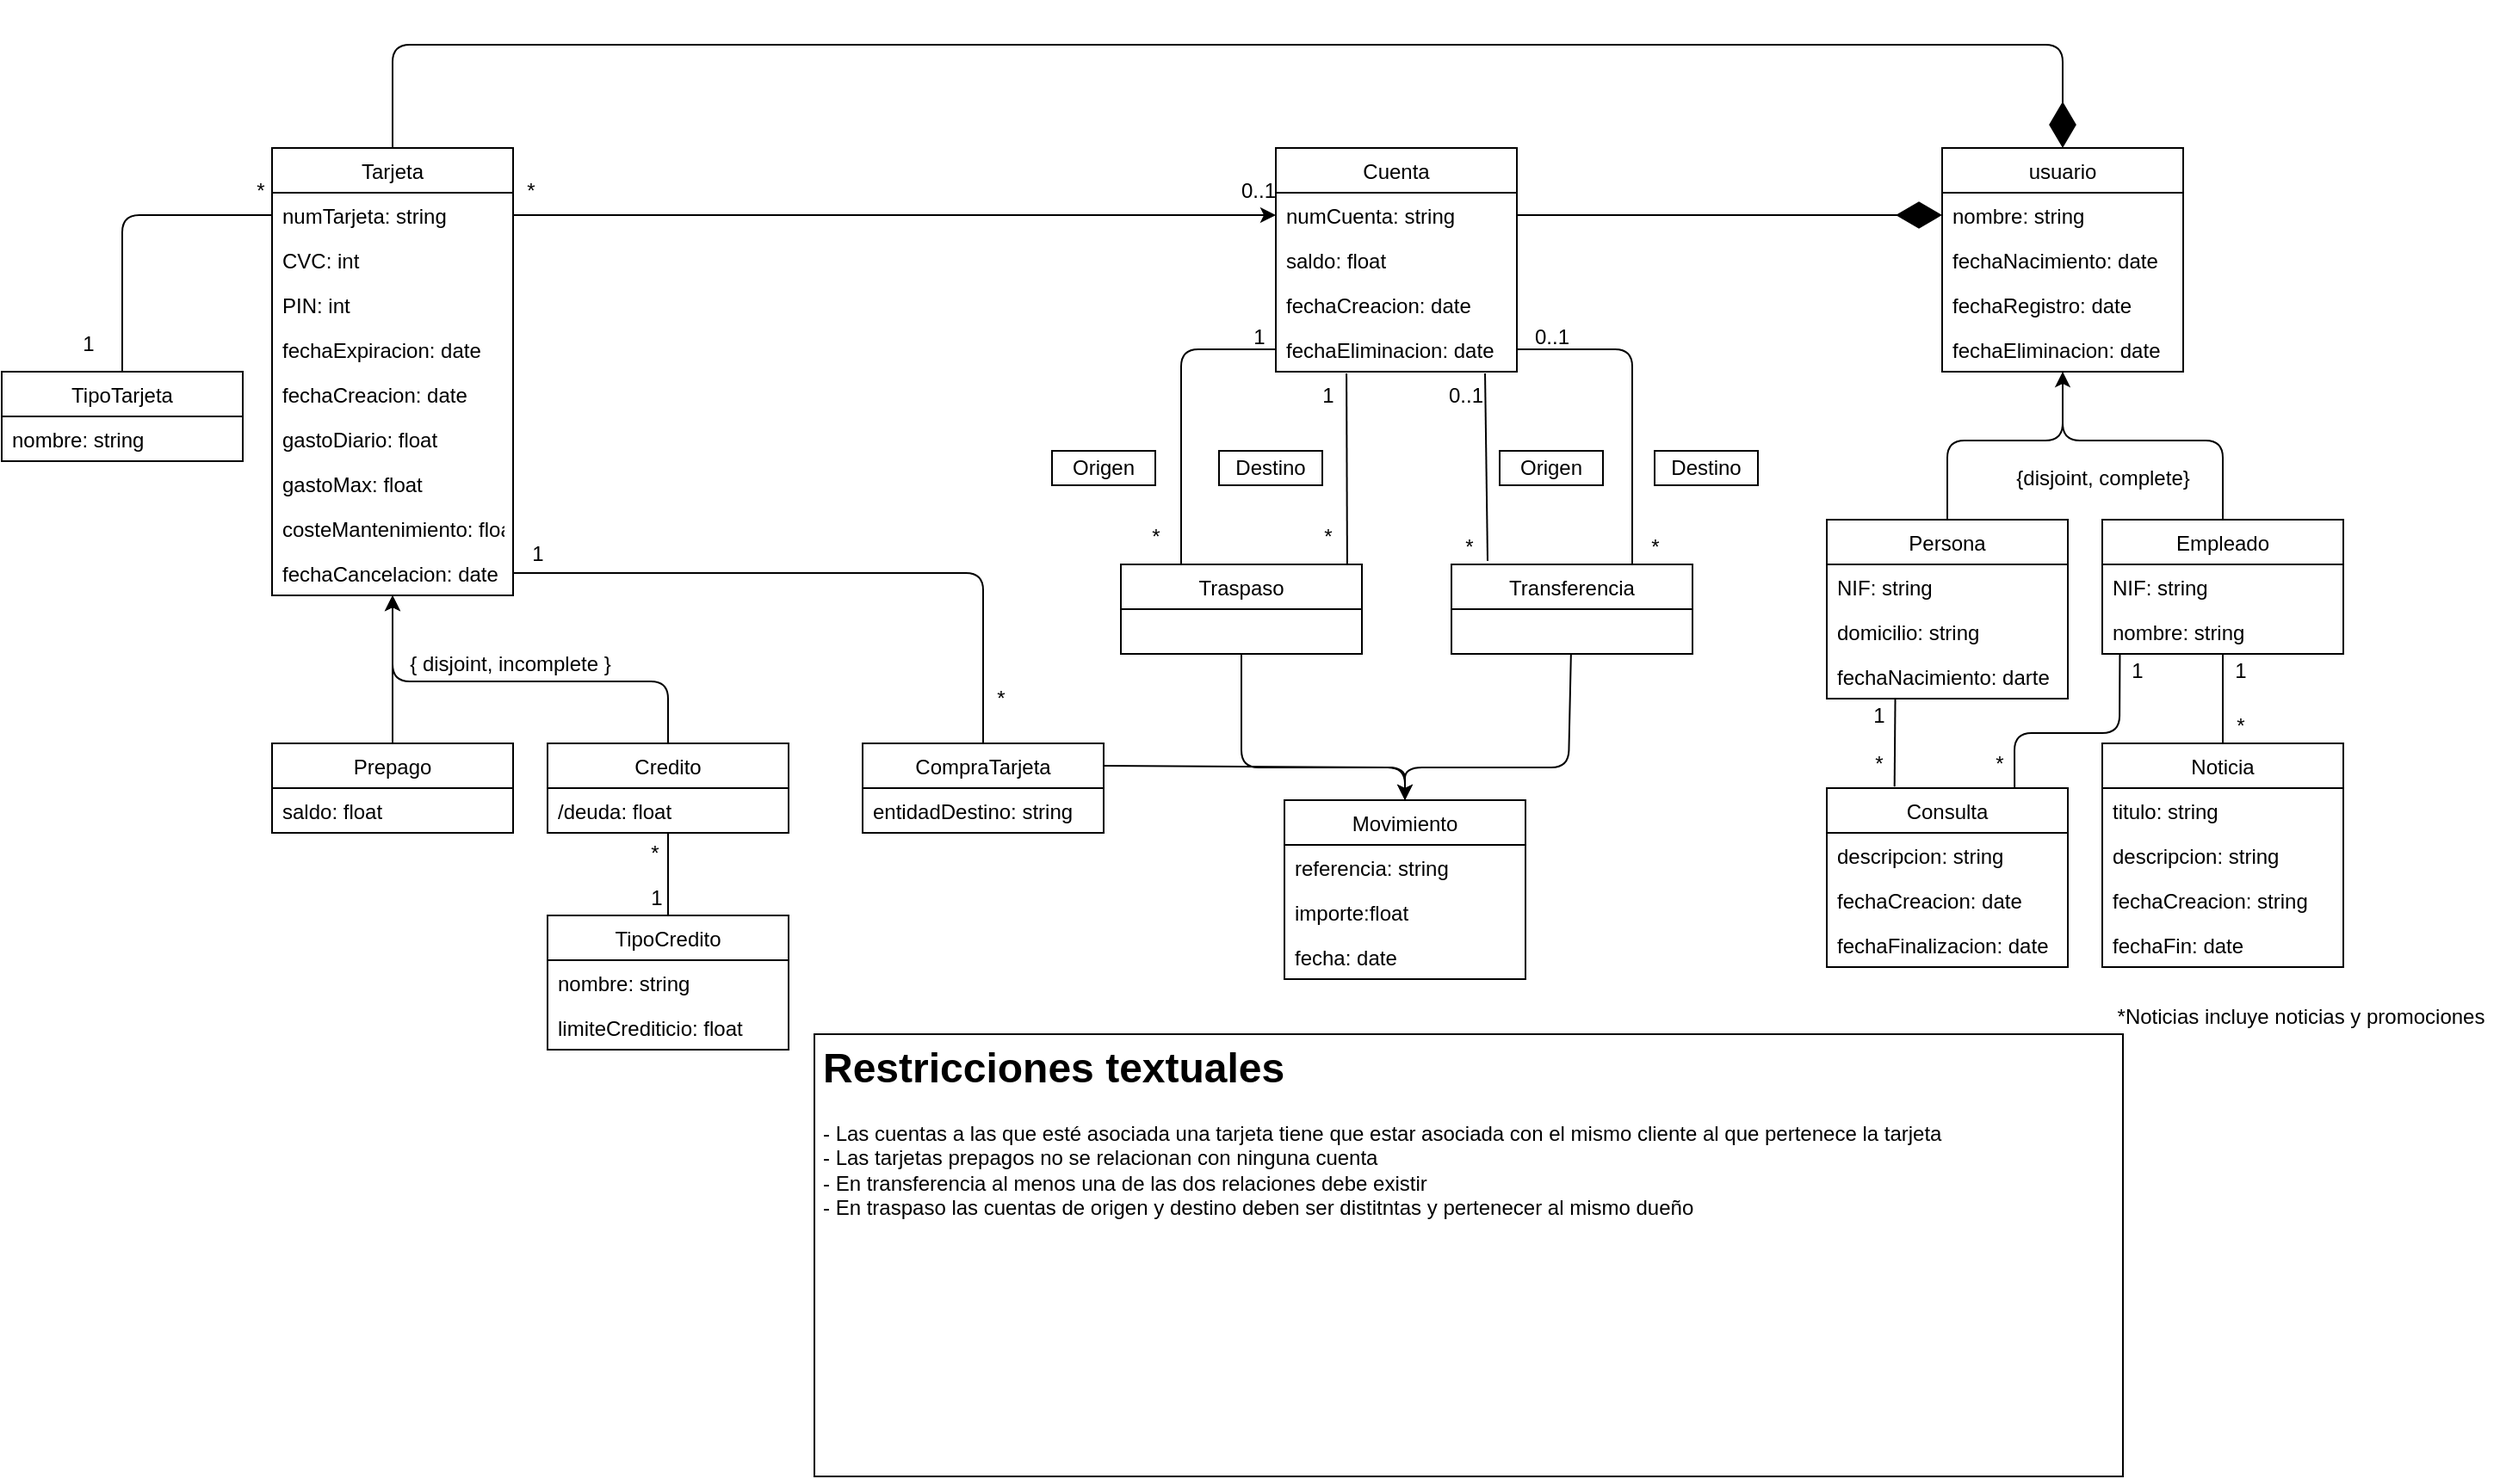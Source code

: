 <mxfile version="13.9.9" type="device"><diagram id="qYgvnWkwApFZpxArT-k2" name="Página-1"><mxGraphModel dx="1810" dy="2529" grid="1" gridSize="10" guides="1" tooltips="1" connect="1" arrows="1" fold="1" page="1" pageScale="1" pageWidth="827" pageHeight="1169" math="0" shadow="0"><root><mxCell id="0"/><mxCell id="1" parent="0"/><mxCell id="2" value="Cuenta" style="swimlane;fontStyle=0;childLayout=stackLayout;horizontal=1;startSize=26;fillColor=none;horizontalStack=0;resizeParent=1;resizeParentMax=0;resizeLast=0;collapsible=1;marginBottom=0;" parent="1" vertex="1"><mxGeometry x="750" y="80" width="140" height="130" as="geometry"/></mxCell><mxCell id="3" value="numCuenta: string" style="text;strokeColor=none;fillColor=none;align=left;verticalAlign=top;spacingLeft=4;spacingRight=4;overflow=hidden;rotatable=0;points=[[0,0.5],[1,0.5]];portConstraint=eastwest;" parent="2" vertex="1"><mxGeometry y="26" width="140" height="26" as="geometry"/></mxCell><mxCell id="4" value="saldo: float" style="text;strokeColor=none;fillColor=none;align=left;verticalAlign=top;spacingLeft=4;spacingRight=4;overflow=hidden;rotatable=0;points=[[0,0.5],[1,0.5]];portConstraint=eastwest;" parent="2" vertex="1"><mxGeometry y="52" width="140" height="26" as="geometry"/></mxCell><mxCell id="5" value="fechaCreacion: date" style="text;strokeColor=none;fillColor=none;align=left;verticalAlign=top;spacingLeft=4;spacingRight=4;overflow=hidden;rotatable=0;points=[[0,0.5],[1,0.5]];portConstraint=eastwest;" parent="2" vertex="1"><mxGeometry y="78" width="140" height="26" as="geometry"/></mxCell><mxCell id="6" value="fechaEliminacion: date" style="text;strokeColor=none;fillColor=none;align=left;verticalAlign=top;spacingLeft=4;spacingRight=4;overflow=hidden;rotatable=0;points=[[0,0.5],[1,0.5]];portConstraint=eastwest;" parent="2" vertex="1"><mxGeometry y="104" width="140" height="26" as="geometry"/></mxCell><mxCell id="7" value="usuario" style="swimlane;fontStyle=0;childLayout=stackLayout;horizontal=1;startSize=26;fillColor=none;horizontalStack=0;resizeParent=1;resizeParentMax=0;resizeLast=0;collapsible=1;marginBottom=0;" parent="1" vertex="1"><mxGeometry x="1137" y="80" width="140" height="130" as="geometry"/></mxCell><mxCell id="9" value="nombre: string" style="text;strokeColor=none;fillColor=none;align=left;verticalAlign=top;spacingLeft=4;spacingRight=4;overflow=hidden;rotatable=0;points=[[0,0.5],[1,0.5]];portConstraint=eastwest;" parent="7" vertex="1"><mxGeometry y="26" width="140" height="26" as="geometry"/></mxCell><mxCell id="64" value="fechaNacimiento: date" style="text;strokeColor=none;fillColor=none;align=left;verticalAlign=top;spacingLeft=4;spacingRight=4;overflow=hidden;rotatable=0;points=[[0,0.5],[1,0.5]];portConstraint=eastwest;" parent="7" vertex="1"><mxGeometry y="52" width="140" height="26" as="geometry"/></mxCell><mxCell id="61" value="fechaRegistro: date" style="text;strokeColor=none;fillColor=none;align=left;verticalAlign=top;spacingLeft=4;spacingRight=4;overflow=hidden;rotatable=0;points=[[0,0.5],[1,0.5]];portConstraint=eastwest;" parent="7" vertex="1"><mxGeometry y="78" width="140" height="26" as="geometry"/></mxCell><mxCell id="63" value="fechaEliminacion: date" style="text;strokeColor=none;fillColor=none;align=left;verticalAlign=top;spacingLeft=4;spacingRight=4;overflow=hidden;rotatable=0;points=[[0,0.5],[1,0.5]];portConstraint=eastwest;" parent="7" vertex="1"><mxGeometry y="104" width="140" height="26" as="geometry"/></mxCell><mxCell id="11" value="Tarjeta" style="swimlane;fontStyle=0;childLayout=stackLayout;horizontal=1;startSize=26;fillColor=none;horizontalStack=0;resizeParent=1;resizeParentMax=0;resizeLast=0;collapsible=1;marginBottom=0;" parent="1" vertex="1"><mxGeometry x="167" y="80" width="140" height="260" as="geometry"/></mxCell><mxCell id="12" value="numTarjeta: string" style="text;strokeColor=none;fillColor=none;align=left;verticalAlign=top;spacingLeft=4;spacingRight=4;overflow=hidden;rotatable=0;points=[[0,0.5],[1,0.5]];portConstraint=eastwest;" parent="11" vertex="1"><mxGeometry y="26" width="140" height="26" as="geometry"/></mxCell><mxCell id="14" value="CVC: int" style="text;strokeColor=none;fillColor=none;align=left;verticalAlign=top;spacingLeft=4;spacingRight=4;overflow=hidden;rotatable=0;points=[[0,0.5],[1,0.5]];portConstraint=eastwest;" parent="11" vertex="1"><mxGeometry y="52" width="140" height="26" as="geometry"/></mxCell><mxCell id="84" value="PIN: int" style="text;strokeColor=none;fillColor=none;align=left;verticalAlign=top;spacingLeft=4;spacingRight=4;overflow=hidden;rotatable=0;points=[[0,0.5],[1,0.5]];portConstraint=eastwest;" parent="11" vertex="1"><mxGeometry y="78" width="140" height="26" as="geometry"/></mxCell><mxCell id="28" value="fechaExpiracion: date" style="text;strokeColor=none;fillColor=none;align=left;verticalAlign=top;spacingLeft=4;spacingRight=4;overflow=hidden;rotatable=0;points=[[0,0.5],[1,0.5]];portConstraint=eastwest;" parent="11" vertex="1"><mxGeometry y="104" width="140" height="26" as="geometry"/></mxCell><mxCell id="29" value="fechaCreacion: date" style="text;strokeColor=none;fillColor=none;align=left;verticalAlign=top;spacingLeft=4;spacingRight=4;overflow=hidden;rotatable=0;points=[[0,0.5],[1,0.5]];portConstraint=eastwest;" parent="11" vertex="1"><mxGeometry y="130" width="140" height="26" as="geometry"/></mxCell><mxCell id="85" value="gastoDiario: float" style="text;strokeColor=none;fillColor=none;align=left;verticalAlign=top;spacingLeft=4;spacingRight=4;overflow=hidden;rotatable=0;points=[[0,0.5],[1,0.5]];portConstraint=eastwest;" parent="11" vertex="1"><mxGeometry y="156" width="140" height="26" as="geometry"/></mxCell><mxCell id="36" value="gastoMax: float" style="text;strokeColor=none;fillColor=none;align=left;verticalAlign=top;spacingLeft=4;spacingRight=4;overflow=hidden;rotatable=0;points=[[0,0.5],[1,0.5]];portConstraint=eastwest;" parent="11" vertex="1"><mxGeometry y="182" width="140" height="26" as="geometry"/></mxCell><mxCell id="37" value="costeMantenimiento: float" style="text;strokeColor=none;fillColor=none;align=left;verticalAlign=top;spacingLeft=4;spacingRight=4;overflow=hidden;rotatable=0;points=[[0,0.5],[1,0.5]];portConstraint=eastwest;" parent="11" vertex="1"><mxGeometry y="208" width="140" height="26" as="geometry"/></mxCell><mxCell id="65" value="fechaCancelacion: date" style="text;strokeColor=none;fillColor=none;align=left;verticalAlign=top;spacingLeft=4;spacingRight=4;overflow=hidden;rotatable=0;points=[[0,0.5],[1,0.5]];portConstraint=eastwest;" parent="11" vertex="1"><mxGeometry y="234" width="140" height="26" as="geometry"/></mxCell><mxCell id="16" style="edgeStyle=none;html=1;exitX=1;exitY=0.5;exitDx=0;exitDy=0;" parent="1" source="12" target="3" edge="1"><mxGeometry relative="1" as="geometry"/></mxCell><mxCell id="20" value="0..1" style="text;html=1;strokeColor=none;fillColor=none;align=center;verticalAlign=middle;whiteSpace=wrap;rounded=0;" parent="1" vertex="1"><mxGeometry x="710" y="90" width="60" height="30" as="geometry"/></mxCell><mxCell id="21" value="*" style="text;html=1;align=center;verticalAlign=middle;resizable=0;points=[];autosize=1;strokeColor=none;fillColor=none;" parent="1" vertex="1"><mxGeometry x="307" y="95" width="20" height="20" as="geometry"/></mxCell><mxCell id="22" value="" style="endArrow=diamondThin;endFill=1;endSize=24;html=1;exitX=0.5;exitY=0;exitDx=0;exitDy=0;entryX=0.5;entryY=0;entryDx=0;entryDy=0;" parent="1" source="11" target="7" edge="1"><mxGeometry width="160" relative="1" as="geometry"><mxPoint x="377" y="30" as="sourcePoint"/><mxPoint x="697" y="80" as="targetPoint"/><Array as="points"><mxPoint x="237" y="20"/><mxPoint x="467" y="20"/><mxPoint x="907" y="20"/><mxPoint x="1207" y="20"/></Array></mxGeometry></mxCell><mxCell id="33" style="edgeStyle=none;html=1;exitX=0.5;exitY=0;exitDx=0;exitDy=0;endArrow=classic;endFill=1;" parent="1" source="23" target="11" edge="1"><mxGeometry relative="1" as="geometry"><mxPoint x="237" y="290" as="targetPoint"/></mxGeometry></mxCell><mxCell id="23" value="Prepago" style="swimlane;fontStyle=0;childLayout=stackLayout;horizontal=1;startSize=26;fillColor=none;horizontalStack=0;resizeParent=1;resizeParentMax=0;resizeLast=0;collapsible=1;marginBottom=0;" parent="1" vertex="1"><mxGeometry x="167" y="426" width="140" height="52" as="geometry"/></mxCell><mxCell id="24" value="saldo: float" style="text;strokeColor=none;fillColor=none;align=left;verticalAlign=top;spacingLeft=4;spacingRight=4;overflow=hidden;rotatable=0;points=[[0,0.5],[1,0.5]];portConstraint=eastwest;" parent="23" vertex="1"><mxGeometry y="26" width="140" height="26" as="geometry"/></mxCell><mxCell id="27" value="&lt;h1&gt;Restricciones textuales&lt;/h1&gt;&lt;div&gt;- Las cuentas a las que esté asociada una tarjeta tiene que estar asociada con el mismo cliente al que pertenece la tarjeta&lt;/div&gt;&lt;div&gt;- Las tarjetas prepagos no se relacionan con ninguna cuenta&lt;/div&gt;&lt;div&gt;- En transferencia al menos una de las dos relaciones debe existir&lt;/div&gt;&lt;div&gt;- En traspaso las cuentas de origen y destino deben ser distitntas y pertenecer al mismo dueño&lt;/div&gt;" style="text;html=1;strokeColor=default;fillColor=none;spacing=5;spacingTop=-20;whiteSpace=wrap;overflow=hidden;rounded=0;" parent="1" vertex="1"><mxGeometry x="482" y="595" width="760" height="257" as="geometry"/></mxCell><mxCell id="30" value="" style="endArrow=diamondThin;endFill=1;endSize=24;html=1;exitX=1;exitY=0.5;exitDx=0;exitDy=0;entryX=0;entryY=0.5;entryDx=0;entryDy=0;" parent="1" source="3" target="9" edge="1"><mxGeometry width="160" relative="1" as="geometry"><mxPoint x="517" y="330" as="sourcePoint"/><mxPoint x="627" y="119" as="targetPoint"/></mxGeometry></mxCell><mxCell id="34" value="{ disjoint, incomplete }" style="text;html=1;align=center;verticalAlign=middle;resizable=0;points=[];autosize=1;strokeColor=none;fillColor=none;" parent="1" vertex="1"><mxGeometry x="240" y="370" width="130" height="20" as="geometry"/></mxCell><mxCell id="42" style="edgeStyle=none;html=1;exitX=0.5;exitY=0;exitDx=0;exitDy=0;endArrow=classic;endFill=1;" parent="1" source="39" target="11" edge="1"><mxGeometry relative="1" as="geometry"><mxPoint x="237" y="290" as="targetPoint"/><Array as="points"><mxPoint x="397" y="390"/><mxPoint x="237" y="390"/></Array></mxGeometry></mxCell><mxCell id="39" value="Credito" style="swimlane;fontStyle=0;childLayout=stackLayout;horizontal=1;startSize=26;fillColor=none;horizontalStack=0;resizeParent=1;resizeParentMax=0;resizeLast=0;collapsible=1;marginBottom=0;" parent="1" vertex="1"><mxGeometry x="327" y="426" width="140" height="52" as="geometry"/></mxCell><mxCell id="44" value="/deuda: float" style="text;strokeColor=none;fillColor=none;align=left;verticalAlign=top;spacingLeft=4;spacingRight=4;overflow=hidden;rotatable=0;points=[[0,0.5],[1,0.5]];portConstraint=eastwest;" parent="39" vertex="1"><mxGeometry y="26" width="140" height="26" as="geometry"/></mxCell><mxCell id="49" style="edgeStyle=none;html=1;exitX=0.5;exitY=0;exitDx=0;exitDy=0;endArrow=none;endFill=0;" parent="1" source="45" target="39" edge="1"><mxGeometry relative="1" as="geometry"/></mxCell><mxCell id="45" value="TipoCredito" style="swimlane;fontStyle=0;childLayout=stackLayout;horizontal=1;startSize=26;fillColor=none;horizontalStack=0;resizeParent=1;resizeParentMax=0;resizeLast=0;collapsible=1;marginBottom=0;" parent="1" vertex="1"><mxGeometry x="327" y="526" width="140" height="78" as="geometry"/></mxCell><mxCell id="46" value="nombre: string" style="text;strokeColor=none;fillColor=none;align=left;verticalAlign=top;spacingLeft=4;spacingRight=4;overflow=hidden;rotatable=0;points=[[0,0.5],[1,0.5]];portConstraint=eastwest;" parent="45" vertex="1"><mxGeometry y="26" width="140" height="26" as="geometry"/></mxCell><mxCell id="47" value="limiteCrediticio: float" style="text;strokeColor=none;fillColor=none;align=left;verticalAlign=top;spacingLeft=4;spacingRight=4;overflow=hidden;rotatable=0;points=[[0,0.5],[1,0.5]];portConstraint=eastwest;" parent="45" vertex="1"><mxGeometry y="52" width="140" height="26" as="geometry"/></mxCell><mxCell id="56" style="edgeStyle=none;html=1;exitX=0.5;exitY=0;exitDx=0;exitDy=0;entryX=0;entryY=0.5;entryDx=0;entryDy=0;endArrow=none;endFill=0;" parent="1" source="51" target="12" edge="1"><mxGeometry relative="1" as="geometry"><Array as="points"><mxPoint x="80" y="119"/></Array></mxGeometry></mxCell><mxCell id="51" value="TipoTarjeta" style="swimlane;fontStyle=0;childLayout=stackLayout;horizontal=1;startSize=26;fillColor=none;horizontalStack=0;resizeParent=1;resizeParentMax=0;resizeLast=0;collapsible=1;marginBottom=0;" parent="1" vertex="1"><mxGeometry x="10" y="210" width="140" height="52" as="geometry"/></mxCell><mxCell id="52" value="nombre: string" style="text;strokeColor=none;fillColor=none;align=left;verticalAlign=top;spacingLeft=4;spacingRight=4;overflow=hidden;rotatable=0;points=[[0,0.5],[1,0.5]];portConstraint=eastwest;" parent="51" vertex="1"><mxGeometry y="26" width="140" height="26" as="geometry"/></mxCell><mxCell id="57" value="*" style="text;html=1;align=center;verticalAlign=middle;resizable=0;points=[];autosize=1;strokeColor=none;fillColor=none;" parent="1" vertex="1"><mxGeometry x="150" y="95" width="20" height="20" as="geometry"/></mxCell><mxCell id="58" value="1" style="text;html=1;align=center;verticalAlign=middle;resizable=0;points=[];autosize=1;strokeColor=none;fillColor=none;" parent="1" vertex="1"><mxGeometry x="50" y="184" width="20" height="20" as="geometry"/></mxCell><mxCell id="59" value="1" style="text;html=1;align=center;verticalAlign=middle;resizable=0;points=[];autosize=1;strokeColor=none;fillColor=none;" parent="1" vertex="1"><mxGeometry x="380" y="506" width="20" height="20" as="geometry"/></mxCell><mxCell id="60" value="*" style="text;html=1;align=center;verticalAlign=middle;resizable=0;points=[];autosize=1;strokeColor=none;fillColor=none;" parent="1" vertex="1"><mxGeometry x="379" y="480" width="20" height="20" as="geometry"/></mxCell><mxCell id="74" style="edgeStyle=none;html=1;exitX=0.5;exitY=0;exitDx=0;exitDy=0;endArrow=classic;endFill=1;" parent="1" source="66" target="7" edge="1"><mxGeometry relative="1" as="geometry"><Array as="points"><mxPoint x="1140" y="250"/><mxPoint x="1207" y="250"/></Array></mxGeometry></mxCell><mxCell id="66" value="Persona" style="swimlane;fontStyle=0;childLayout=stackLayout;horizontal=1;startSize=26;fillColor=none;horizontalStack=0;resizeParent=1;resizeParentMax=0;resizeLast=0;collapsible=1;marginBottom=0;" parent="1" vertex="1"><mxGeometry x="1070" y="296" width="140" height="104" as="geometry"/></mxCell><mxCell id="67" value="NIF: string" style="text;strokeColor=none;fillColor=none;align=left;verticalAlign=top;spacingLeft=4;spacingRight=4;overflow=hidden;rotatable=0;points=[[0,0.5],[1,0.5]];portConstraint=eastwest;" parent="66" vertex="1"><mxGeometry y="26" width="140" height="26" as="geometry"/></mxCell><mxCell id="68" value="domicilio: string" style="text;strokeColor=none;fillColor=none;align=left;verticalAlign=top;spacingLeft=4;spacingRight=4;overflow=hidden;rotatable=0;points=[[0,0.5],[1,0.5]];portConstraint=eastwest;" parent="66" vertex="1"><mxGeometry y="52" width="140" height="26" as="geometry"/></mxCell><mxCell id="69" value="fechaNacimiento: darte" style="text;strokeColor=none;fillColor=none;align=left;verticalAlign=top;spacingLeft=4;spacingRight=4;overflow=hidden;rotatable=0;points=[[0,0.5],[1,0.5]];portConstraint=eastwest;" parent="66" vertex="1"><mxGeometry y="78" width="140" height="26" as="geometry"/></mxCell><mxCell id="76" value="{disjoint, complete}" style="text;html=1;align=center;verticalAlign=middle;resizable=0;points=[];autosize=1;strokeColor=none;fillColor=none;" parent="1" vertex="1"><mxGeometry x="1170" y="262" width="120" height="20" as="geometry"/></mxCell><mxCell id="77" value="Movimiento" style="swimlane;fontStyle=0;childLayout=stackLayout;horizontal=1;startSize=26;fillColor=none;horizontalStack=0;resizeParent=1;resizeParentMax=0;resizeLast=0;collapsible=1;marginBottom=0;" parent="1" vertex="1"><mxGeometry x="755" y="459" width="140" height="104" as="geometry"/></mxCell><mxCell id="80" value="referencia: string" style="text;strokeColor=none;fillColor=none;align=left;verticalAlign=top;spacingLeft=4;spacingRight=4;overflow=hidden;rotatable=0;points=[[0,0.5],[1,0.5]];portConstraint=eastwest;" parent="77" vertex="1"><mxGeometry y="26" width="140" height="26" as="geometry"/></mxCell><mxCell id="78" value="importe:float" style="text;strokeColor=none;fillColor=none;align=left;verticalAlign=top;spacingLeft=4;spacingRight=4;overflow=hidden;rotatable=0;points=[[0,0.5],[1,0.5]];portConstraint=eastwest;" parent="77" vertex="1"><mxGeometry y="52" width="140" height="26" as="geometry"/></mxCell><mxCell id="79" value="fecha: date" style="text;strokeColor=none;fillColor=none;align=left;verticalAlign=top;spacingLeft=4;spacingRight=4;overflow=hidden;rotatable=0;points=[[0,0.5],[1,0.5]];portConstraint=eastwest;" parent="77" vertex="1"><mxGeometry y="78" width="140" height="26" as="geometry"/></mxCell><mxCell id="111" style="edgeStyle=none;html=1;endArrow=none;endFill=0;entryX=0.868;entryY=1.039;entryDx=0;entryDy=0;entryPerimeter=0;" parent="1" target="6" edge="1"><mxGeometry relative="1" as="geometry"><mxPoint x="873" y="320" as="sourcePoint"/><mxPoint x="870" y="250" as="targetPoint"/></mxGeometry></mxCell><mxCell id="86" value="Transferencia" style="swimlane;fontStyle=0;childLayout=stackLayout;horizontal=1;startSize=26;fillColor=none;horizontalStack=0;resizeParent=1;resizeParentMax=0;resizeLast=0;collapsible=1;marginBottom=0;" parent="1" vertex="1"><mxGeometry x="852" y="322" width="140" height="52" as="geometry"/></mxCell><mxCell id="102" style="edgeStyle=none;html=1;endArrow=none;endFill=0;entryX=0.286;entryY=1;entryDx=0;entryDy=0;entryPerimeter=0;exitX=0.939;exitY=0;exitDx=0;exitDy=0;exitPerimeter=0;" parent="1" source="90" edge="1"><mxGeometry relative="1" as="geometry"><mxPoint x="791" y="294" as="sourcePoint"/><mxPoint x="791.04" y="211" as="targetPoint"/></mxGeometry></mxCell><mxCell id="90" value="Traspaso" style="swimlane;fontStyle=0;childLayout=stackLayout;horizontal=1;startSize=26;fillColor=none;horizontalStack=0;resizeParent=1;resizeParentMax=0;resizeLast=0;collapsible=1;marginBottom=0;" parent="1" vertex="1"><mxGeometry x="660" y="322" width="140" height="52" as="geometry"/></mxCell><mxCell id="99" style="edgeStyle=none;html=1;exitX=0.25;exitY=0;exitDx=0;exitDy=0;entryX=0;entryY=0.5;entryDx=0;entryDy=0;endArrow=none;endFill=0;" parent="1" source="90" target="6" edge="1"><mxGeometry relative="1" as="geometry"><Array as="points"><mxPoint x="695" y="197"/></Array></mxGeometry></mxCell><mxCell id="103" style="edgeStyle=none;html=1;exitX=0.75;exitY=0;exitDx=0;exitDy=0;entryX=1;entryY=0.5;entryDx=0;entryDy=0;endArrow=none;endFill=0;" parent="1" source="86" target="6" edge="1"><mxGeometry relative="1" as="geometry"><Array as="points"><mxPoint x="957" y="197"/></Array></mxGeometry></mxCell><mxCell id="104" value="*" style="text;html=1;align=center;verticalAlign=middle;resizable=0;points=[];autosize=1;strokeColor=none;fillColor=none;" parent="1" vertex="1"><mxGeometry x="670" y="296" width="20" height="20" as="geometry"/></mxCell><mxCell id="106" value="1" style="text;html=1;align=center;verticalAlign=middle;resizable=0;points=[];autosize=1;strokeColor=none;fillColor=none;" parent="1" vertex="1"><mxGeometry x="730" y="180" width="20" height="20" as="geometry"/></mxCell><mxCell id="107" value="*" style="text;html=1;align=center;verticalAlign=middle;resizable=0;points=[];autosize=1;strokeColor=none;fillColor=none;" parent="1" vertex="1"><mxGeometry x="770" y="296" width="20" height="20" as="geometry"/></mxCell><mxCell id="108" value="1" style="text;html=1;align=center;verticalAlign=middle;resizable=0;points=[];autosize=1;strokeColor=none;fillColor=none;" parent="1" vertex="1"><mxGeometry x="770" y="214" width="20" height="20" as="geometry"/></mxCell><mxCell id="109" value="Origen" style="whiteSpace=wrap;html=1;" parent="1" vertex="1"><mxGeometry x="620" y="256" width="60" height="20" as="geometry"/></mxCell><mxCell id="110" value="Destino" style="whiteSpace=wrap;html=1;" parent="1" vertex="1"><mxGeometry x="717" y="256" width="60" height="20" as="geometry"/></mxCell><mxCell id="112" value="0..1" style="text;html=1;align=center;verticalAlign=middle;resizable=0;points=[];autosize=1;strokeColor=none;fillColor=none;" parent="1" vertex="1"><mxGeometry x="840" y="214" width="40" height="20" as="geometry"/></mxCell><mxCell id="113" value="*" style="text;html=1;align=center;verticalAlign=middle;resizable=0;points=[];autosize=1;strokeColor=none;fillColor=none;" parent="1" vertex="1"><mxGeometry x="852" y="302" width="20" height="20" as="geometry"/></mxCell><mxCell id="114" value="0..1" style="text;html=1;align=center;verticalAlign=middle;resizable=0;points=[];autosize=1;strokeColor=none;fillColor=none;" parent="1" vertex="1"><mxGeometry x="890" y="180" width="40" height="20" as="geometry"/></mxCell><mxCell id="115" value="*" style="text;html=1;align=center;verticalAlign=middle;resizable=0;points=[];autosize=1;strokeColor=none;fillColor=none;" parent="1" vertex="1"><mxGeometry x="960" y="302" width="20" height="20" as="geometry"/></mxCell><mxCell id="116" value="Origen" style="whiteSpace=wrap;html=1;" parent="1" vertex="1"><mxGeometry x="880" y="256" width="60" height="20" as="geometry"/></mxCell><mxCell id="117" value="Destino" style="whiteSpace=wrap;html=1;" parent="1" vertex="1"><mxGeometry x="970" y="256" width="60" height="20" as="geometry"/></mxCell><mxCell id="118" style="edgeStyle=none;html=1;entryX=0.5;entryY=0;entryDx=0;entryDy=0;endArrow=classic;endFill=1;" parent="1" source="90" target="77" edge="1"><mxGeometry relative="1" as="geometry"><Array as="points"><mxPoint x="730" y="440"/><mxPoint x="825" y="440"/></Array></mxGeometry></mxCell><mxCell id="119" style="edgeStyle=none;html=1;entryX=0.5;entryY=0;entryDx=0;entryDy=0;endArrow=classic;endFill=1;" parent="1" source="86" target="77" edge="1"><mxGeometry relative="1" as="geometry"><Array as="points"><mxPoint x="920" y="440"/><mxPoint x="825" y="440"/></Array></mxGeometry></mxCell><mxCell id="125" style="edgeStyle=none;html=1;exitX=0.5;exitY=0;exitDx=0;exitDy=0;entryX=1;entryY=0.5;entryDx=0;entryDy=0;endArrow=none;endFill=0;" parent="1" source="120" target="65" edge="1"><mxGeometry relative="1" as="geometry"><Array as="points"><mxPoint x="580" y="327"/></Array></mxGeometry></mxCell><mxCell id="129" style="edgeStyle=none;html=1;exitX=1;exitY=0.25;exitDx=0;exitDy=0;entryX=0.5;entryY=0;entryDx=0;entryDy=0;endArrow=none;endFill=0;" parent="1" source="120" target="77" edge="1"><mxGeometry relative="1" as="geometry"><Array as="points"><mxPoint x="825" y="440"/></Array></mxGeometry></mxCell><mxCell id="120" value="CompraTarjeta" style="swimlane;fontStyle=0;childLayout=stackLayout;horizontal=1;startSize=26;fillColor=none;horizontalStack=0;resizeParent=1;resizeParentMax=0;resizeLast=0;collapsible=1;marginBottom=0;" parent="1" vertex="1"><mxGeometry x="510" y="426" width="140" height="52" as="geometry"/></mxCell><mxCell id="121" value="entidadDestino: string" style="text;strokeColor=none;fillColor=none;align=left;verticalAlign=top;spacingLeft=4;spacingRight=4;overflow=hidden;rotatable=0;points=[[0,0.5],[1,0.5]];portConstraint=eastwest;" parent="120" vertex="1"><mxGeometry y="26" width="140" height="26" as="geometry"/></mxCell><mxCell id="126" value="*" style="text;html=1;align=center;verticalAlign=middle;resizable=0;points=[];autosize=1;strokeColor=none;fillColor=none;" parent="1" vertex="1"><mxGeometry x="580" y="390" width="20" height="20" as="geometry"/></mxCell><mxCell id="127" value="1" style="text;html=1;align=center;verticalAlign=middle;resizable=0;points=[];autosize=1;strokeColor=none;fillColor=none;" parent="1" vertex="1"><mxGeometry x="311" y="306" width="20" height="20" as="geometry"/></mxCell><mxCell id="174" value="*Noticias incluye noticias y promociones" style="text;html=1;align=center;verticalAlign=middle;resizable=0;points=[];autosize=1;strokeColor=none;fillColor=none;" parent="1" vertex="1"><mxGeometry x="1230" y="575" width="230" height="20" as="geometry"/></mxCell><mxCell id="6KSl01orRaoWmva5WsrT-185" style="rounded=1;orthogonalLoop=1;jettySize=auto;html=1;exitX=0.5;exitY=0;exitDx=0;exitDy=0;endArrow=none;endFill=0;endSize=24;strokeWidth=1;entryX=0.5;entryY=1;entryDx=0;entryDy=0;" edge="1" parent="1" source="6KSl01orRaoWmva5WsrT-182" target="7"><mxGeometry relative="1" as="geometry"><mxPoint x="1205" y="211" as="targetPoint"/><Array as="points"><mxPoint x="1300" y="250"/><mxPoint x="1207" y="250"/></Array></mxGeometry></mxCell><mxCell id="6KSl01orRaoWmva5WsrT-182" value="Empleado" style="swimlane;fontStyle=0;childLayout=stackLayout;horizontal=1;startSize=26;fillColor=none;horizontalStack=0;resizeParent=1;resizeParentMax=0;resizeLast=0;collapsible=1;marginBottom=0;" vertex="1" parent="1"><mxGeometry x="1230" y="296" width="140" height="78" as="geometry"/></mxCell><mxCell id="6KSl01orRaoWmva5WsrT-183" value="NIF: string" style="text;strokeColor=none;fillColor=none;align=left;verticalAlign=top;spacingLeft=4;spacingRight=4;overflow=hidden;rotatable=0;points=[[0,0.5],[1,0.5]];portConstraint=eastwest;" vertex="1" parent="6KSl01orRaoWmva5WsrT-182"><mxGeometry y="26" width="140" height="26" as="geometry"/></mxCell><mxCell id="6KSl01orRaoWmva5WsrT-184" value="nombre: string" style="text;strokeColor=none;fillColor=none;align=left;verticalAlign=top;spacingLeft=4;spacingRight=4;overflow=hidden;rotatable=0;points=[[0,0.5],[1,0.5]];portConstraint=eastwest;" vertex="1" parent="6KSl01orRaoWmva5WsrT-182"><mxGeometry y="52" width="140" height="26" as="geometry"/></mxCell><mxCell id="6KSl01orRaoWmva5WsrT-191" style="edgeStyle=orthogonalEdgeStyle;rounded=0;orthogonalLoop=1;jettySize=auto;html=1;exitX=0.5;exitY=0;exitDx=0;exitDy=0;endArrow=none;endFill=0;endSize=24;strokeWidth=1;" edge="1" parent="1" source="6KSl01orRaoWmva5WsrT-186" target="6KSl01orRaoWmva5WsrT-182"><mxGeometry relative="1" as="geometry"/></mxCell><mxCell id="6KSl01orRaoWmva5WsrT-186" value="Noticia" style="swimlane;fontStyle=0;childLayout=stackLayout;horizontal=1;startSize=26;fillColor=none;horizontalStack=0;resizeParent=1;resizeParentMax=0;resizeLast=0;collapsible=1;marginBottom=0;" vertex="1" parent="1"><mxGeometry x="1230" y="426" width="140" height="130" as="geometry"/></mxCell><mxCell id="6KSl01orRaoWmva5WsrT-187" value="titulo: string" style="text;strokeColor=none;fillColor=none;align=left;verticalAlign=top;spacingLeft=4;spacingRight=4;overflow=hidden;rotatable=0;points=[[0,0.5],[1,0.5]];portConstraint=eastwest;" vertex="1" parent="6KSl01orRaoWmva5WsrT-186"><mxGeometry y="26" width="140" height="26" as="geometry"/></mxCell><mxCell id="6KSl01orRaoWmva5WsrT-188" value="descripcion: string" style="text;strokeColor=none;fillColor=none;align=left;verticalAlign=top;spacingLeft=4;spacingRight=4;overflow=hidden;rotatable=0;points=[[0,0.5],[1,0.5]];portConstraint=eastwest;" vertex="1" parent="6KSl01orRaoWmva5WsrT-186"><mxGeometry y="52" width="140" height="26" as="geometry"/></mxCell><mxCell id="6KSl01orRaoWmva5WsrT-189" value="fechaCreacion: string" style="text;strokeColor=none;fillColor=none;align=left;verticalAlign=top;spacingLeft=4;spacingRight=4;overflow=hidden;rotatable=0;points=[[0,0.5],[1,0.5]];portConstraint=eastwest;" vertex="1" parent="6KSl01orRaoWmva5WsrT-186"><mxGeometry y="78" width="140" height="26" as="geometry"/></mxCell><mxCell id="6KSl01orRaoWmva5WsrT-190" value="fechaFin: date" style="text;strokeColor=none;fillColor=none;align=left;verticalAlign=top;spacingLeft=4;spacingRight=4;overflow=hidden;rotatable=0;points=[[0,0.5],[1,0.5]];portConstraint=eastwest;" vertex="1" parent="6KSl01orRaoWmva5WsrT-186"><mxGeometry y="104" width="140" height="26" as="geometry"/></mxCell><mxCell id="6KSl01orRaoWmva5WsrT-192" value="1" style="text;html=1;align=center;verticalAlign=middle;resizable=0;points=[];autosize=1;strokeColor=none;fillColor=none;" vertex="1" parent="1"><mxGeometry x="1300" y="374" width="20" height="20" as="geometry"/></mxCell><mxCell id="6KSl01orRaoWmva5WsrT-193" value="*" style="text;html=1;align=center;verticalAlign=middle;resizable=0;points=[];autosize=1;strokeColor=none;fillColor=none;" vertex="1" parent="1"><mxGeometry x="1300" y="406" width="20" height="20" as="geometry"/></mxCell><mxCell id="6KSl01orRaoWmva5WsrT-198" style="edgeStyle=none;rounded=1;orthogonalLoop=1;jettySize=auto;html=1;exitX=0.779;exitY=0.001;exitDx=0;exitDy=0;endArrow=none;endFill=0;endSize=24;strokeWidth=1;exitPerimeter=0;entryX=0.073;entryY=1.016;entryDx=0;entryDy=0;entryPerimeter=0;" edge="1" parent="1" source="6KSl01orRaoWmva5WsrT-194" target="6KSl01orRaoWmva5WsrT-184"><mxGeometry relative="1" as="geometry"><Array as="points"><mxPoint x="1179" y="420"/><mxPoint x="1240" y="420"/></Array></mxGeometry></mxCell><mxCell id="6KSl01orRaoWmva5WsrT-199" style="edgeStyle=none;rounded=1;orthogonalLoop=1;jettySize=auto;html=1;exitX=0.281;exitY=-0.008;exitDx=0;exitDy=0;endArrow=none;endFill=0;endSize=24;strokeWidth=1;exitPerimeter=0;entryX=0.284;entryY=1.015;entryDx=0;entryDy=0;entryPerimeter=0;" edge="1" parent="1" source="6KSl01orRaoWmva5WsrT-194" target="69"><mxGeometry relative="1" as="geometry"><mxPoint x="1105" y="410" as="targetPoint"/></mxGeometry></mxCell><mxCell id="6KSl01orRaoWmva5WsrT-194" value="Consulta" style="swimlane;fontStyle=0;childLayout=stackLayout;horizontal=1;startSize=26;fillColor=none;horizontalStack=0;resizeParent=1;resizeParentMax=0;resizeLast=0;collapsible=1;marginBottom=0;" vertex="1" parent="1"><mxGeometry x="1070" y="452" width="140" height="104" as="geometry"/></mxCell><mxCell id="6KSl01orRaoWmva5WsrT-195" value="descripcion: string" style="text;strokeColor=none;fillColor=none;align=left;verticalAlign=top;spacingLeft=4;spacingRight=4;overflow=hidden;rotatable=0;points=[[0,0.5],[1,0.5]];portConstraint=eastwest;" vertex="1" parent="6KSl01orRaoWmva5WsrT-194"><mxGeometry y="26" width="140" height="26" as="geometry"/></mxCell><mxCell id="6KSl01orRaoWmva5WsrT-196" value="fechaCreacion: date" style="text;strokeColor=none;fillColor=none;align=left;verticalAlign=top;spacingLeft=4;spacingRight=4;overflow=hidden;rotatable=0;points=[[0,0.5],[1,0.5]];portConstraint=eastwest;" vertex="1" parent="6KSl01orRaoWmva5WsrT-194"><mxGeometry y="52" width="140" height="26" as="geometry"/></mxCell><mxCell id="6KSl01orRaoWmva5WsrT-197" value="fechaFinalizacion: date" style="text;strokeColor=none;fillColor=none;align=left;verticalAlign=top;spacingLeft=4;spacingRight=4;overflow=hidden;rotatable=0;points=[[0,0.5],[1,0.5]];portConstraint=eastwest;" vertex="1" parent="6KSl01orRaoWmva5WsrT-194"><mxGeometry y="78" width="140" height="26" as="geometry"/></mxCell><mxCell id="6KSl01orRaoWmva5WsrT-201" value="1" style="text;html=1;align=center;verticalAlign=middle;resizable=0;points=[];autosize=1;" vertex="1" parent="1"><mxGeometry x="1090" y="400" width="20" height="20" as="geometry"/></mxCell><mxCell id="6KSl01orRaoWmva5WsrT-202" value="1" style="text;html=1;align=center;verticalAlign=middle;resizable=0;points=[];autosize=1;" vertex="1" parent="1"><mxGeometry x="1240" y="374" width="20" height="20" as="geometry"/></mxCell><mxCell id="6KSl01orRaoWmva5WsrT-203" value="*" style="text;html=1;align=center;verticalAlign=middle;resizable=0;points=[];autosize=1;" vertex="1" parent="1"><mxGeometry x="1090" y="428" width="20" height="20" as="geometry"/></mxCell><mxCell id="6KSl01orRaoWmva5WsrT-204" value="*" style="text;html=1;align=center;verticalAlign=middle;resizable=0;points=[];autosize=1;" vertex="1" parent="1"><mxGeometry x="1160" y="428" width="20" height="20" as="geometry"/></mxCell></root></mxGraphModel></diagram></mxfile>